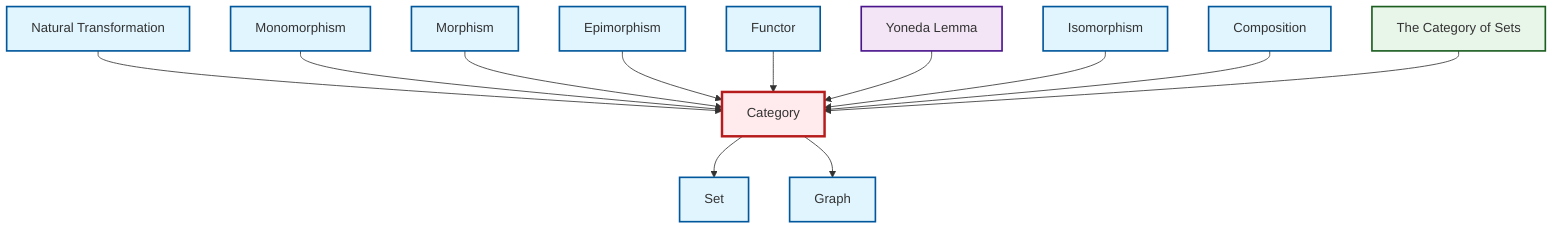 graph TD
    classDef definition fill:#e1f5fe,stroke:#01579b,stroke-width:2px
    classDef theorem fill:#f3e5f5,stroke:#4a148c,stroke-width:2px
    classDef axiom fill:#fff3e0,stroke:#e65100,stroke-width:2px
    classDef example fill:#e8f5e9,stroke:#1b5e20,stroke-width:2px
    classDef current fill:#ffebee,stroke:#b71c1c,stroke-width:3px
    def-functor["Functor"]:::definition
    thm-yoneda["Yoneda Lemma"]:::theorem
    def-morphism["Morphism"]:::definition
    def-graph["Graph"]:::definition
    ex-set-category["The Category of Sets"]:::example
    def-natural-transformation["Natural Transformation"]:::definition
    def-set["Set"]:::definition
    def-epimorphism["Epimorphism"]:::definition
    def-category["Category"]:::definition
    def-monomorphism["Monomorphism"]:::definition
    def-composition["Composition"]:::definition
    def-isomorphism["Isomorphism"]:::definition
    def-natural-transformation --> def-category
    def-monomorphism --> def-category
    def-morphism --> def-category
    def-epimorphism --> def-category
    def-category --> def-set
    def-functor --> def-category
    thm-yoneda --> def-category
    def-category --> def-graph
    def-isomorphism --> def-category
    def-composition --> def-category
    ex-set-category --> def-category
    class def-category current